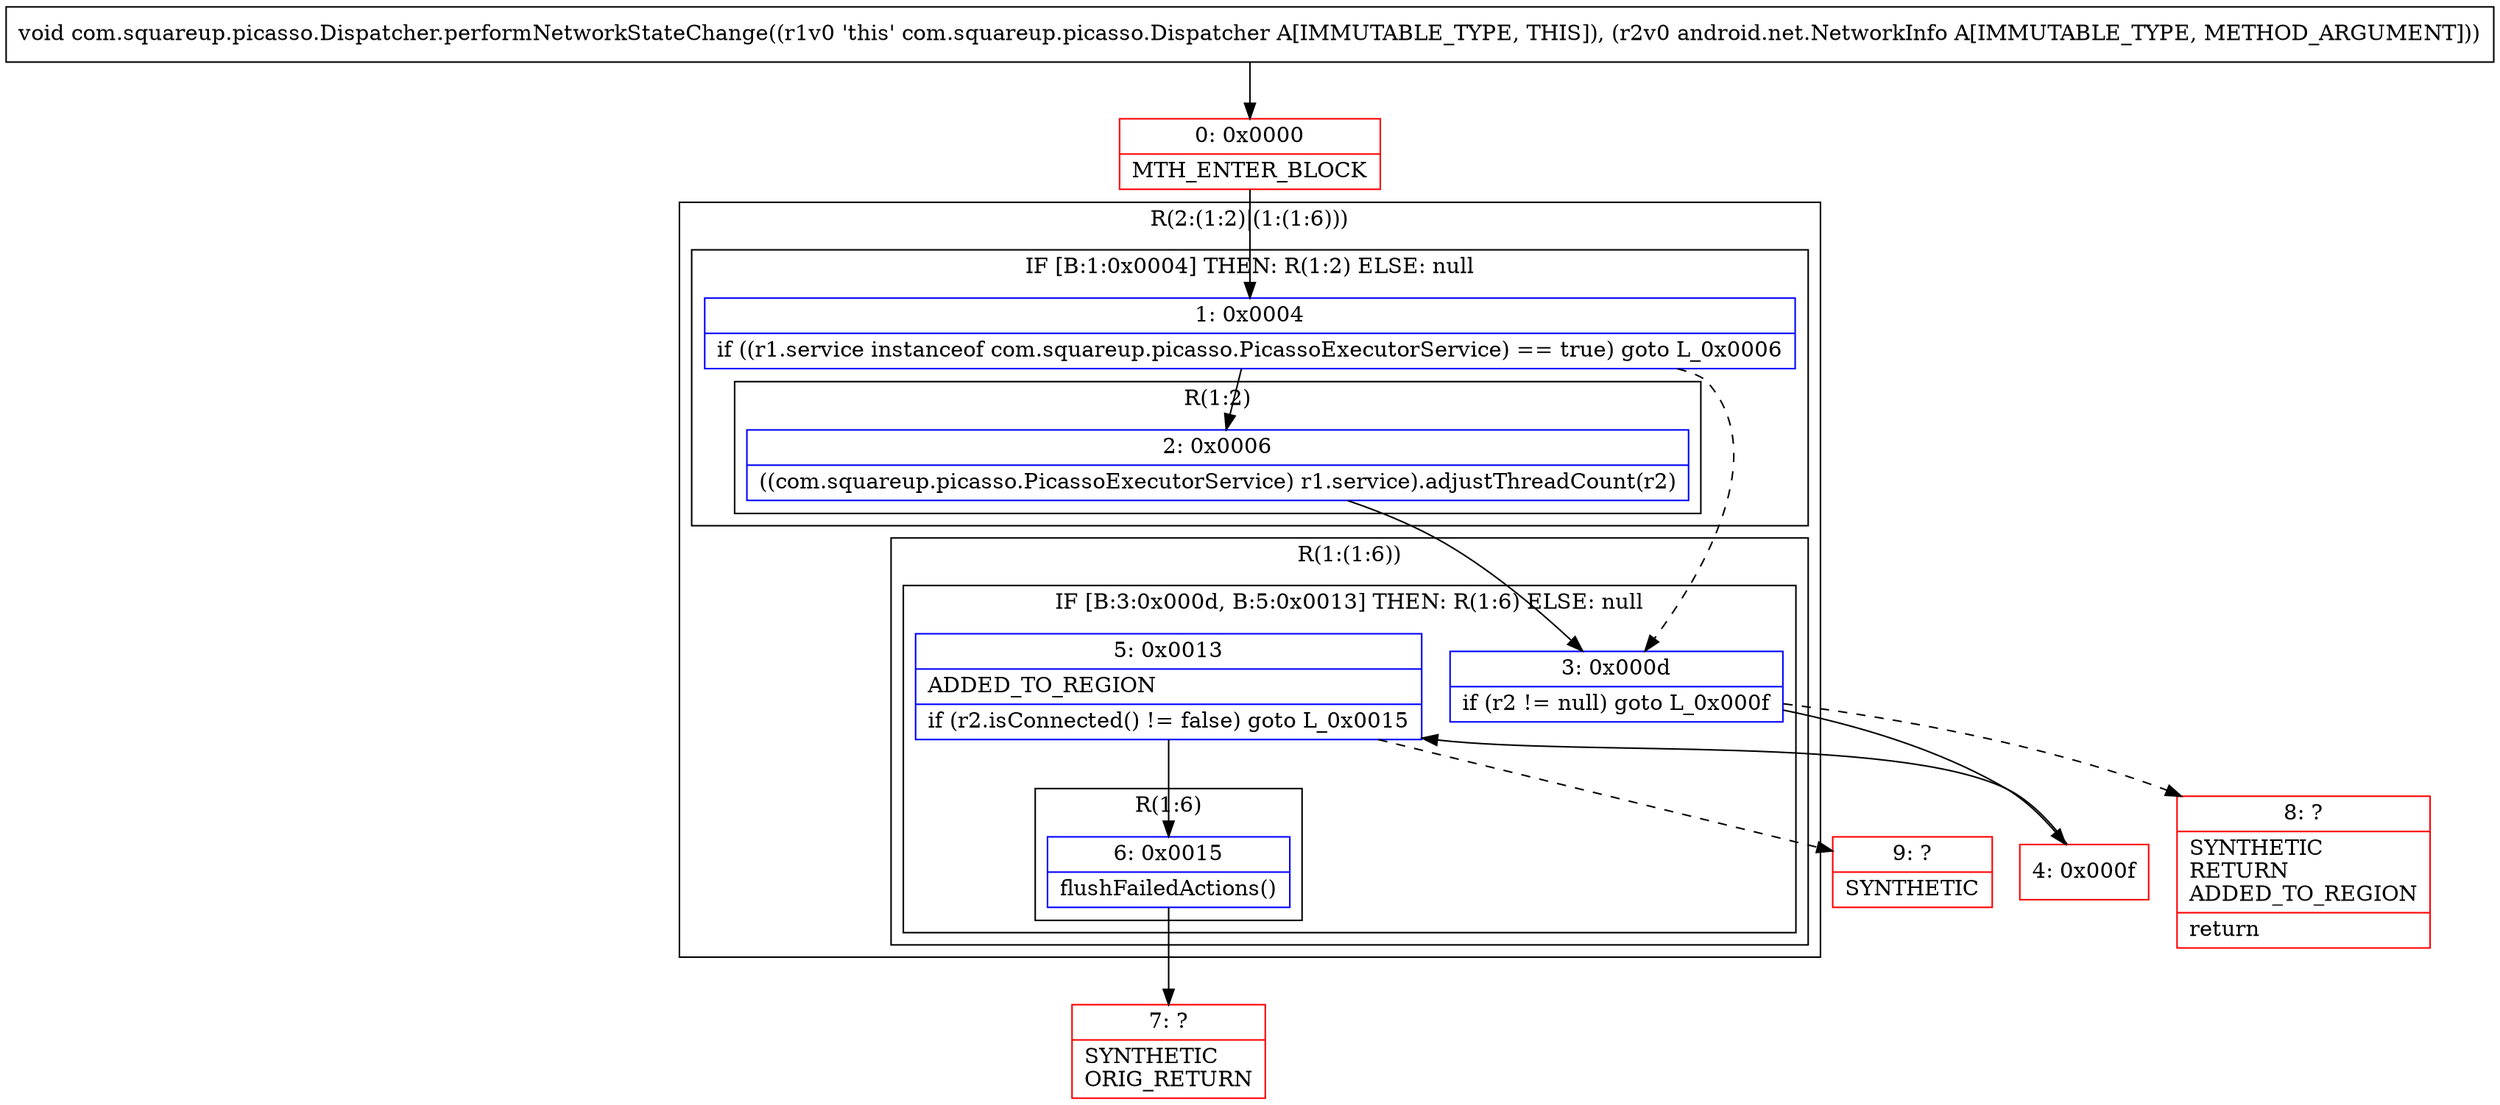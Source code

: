 digraph "CFG forcom.squareup.picasso.Dispatcher.performNetworkStateChange(Landroid\/net\/NetworkInfo;)V" {
subgraph cluster_Region_2025799970 {
label = "R(2:(1:2)|(1:(1:6)))";
node [shape=record,color=blue];
subgraph cluster_IfRegion_1943482482 {
label = "IF [B:1:0x0004] THEN: R(1:2) ELSE: null";
node [shape=record,color=blue];
Node_1 [shape=record,label="{1\:\ 0x0004|if ((r1.service instanceof com.squareup.picasso.PicassoExecutorService) == true) goto L_0x0006\l}"];
subgraph cluster_Region_1760153895 {
label = "R(1:2)";
node [shape=record,color=blue];
Node_2 [shape=record,label="{2\:\ 0x0006|((com.squareup.picasso.PicassoExecutorService) r1.service).adjustThreadCount(r2)\l}"];
}
}
subgraph cluster_Region_927016998 {
label = "R(1:(1:6))";
node [shape=record,color=blue];
subgraph cluster_IfRegion_896915901 {
label = "IF [B:3:0x000d, B:5:0x0013] THEN: R(1:6) ELSE: null";
node [shape=record,color=blue];
Node_3 [shape=record,label="{3\:\ 0x000d|if (r2 != null) goto L_0x000f\l}"];
Node_5 [shape=record,label="{5\:\ 0x0013|ADDED_TO_REGION\l|if (r2.isConnected() != false) goto L_0x0015\l}"];
subgraph cluster_Region_2146118593 {
label = "R(1:6)";
node [shape=record,color=blue];
Node_6 [shape=record,label="{6\:\ 0x0015|flushFailedActions()\l}"];
}
}
}
}
Node_0 [shape=record,color=red,label="{0\:\ 0x0000|MTH_ENTER_BLOCK\l}"];
Node_4 [shape=record,color=red,label="{4\:\ 0x000f}"];
Node_7 [shape=record,color=red,label="{7\:\ ?|SYNTHETIC\lORIG_RETURN\l}"];
Node_8 [shape=record,color=red,label="{8\:\ ?|SYNTHETIC\lRETURN\lADDED_TO_REGION\l|return\l}"];
Node_9 [shape=record,color=red,label="{9\:\ ?|SYNTHETIC\l}"];
MethodNode[shape=record,label="{void com.squareup.picasso.Dispatcher.performNetworkStateChange((r1v0 'this' com.squareup.picasso.Dispatcher A[IMMUTABLE_TYPE, THIS]), (r2v0 android.net.NetworkInfo A[IMMUTABLE_TYPE, METHOD_ARGUMENT])) }"];
MethodNode -> Node_0;
Node_1 -> Node_2;
Node_1 -> Node_3[style=dashed];
Node_2 -> Node_3;
Node_3 -> Node_4;
Node_3 -> Node_8[style=dashed];
Node_5 -> Node_6;
Node_5 -> Node_9[style=dashed];
Node_6 -> Node_7;
Node_0 -> Node_1;
Node_4 -> Node_5;
}

